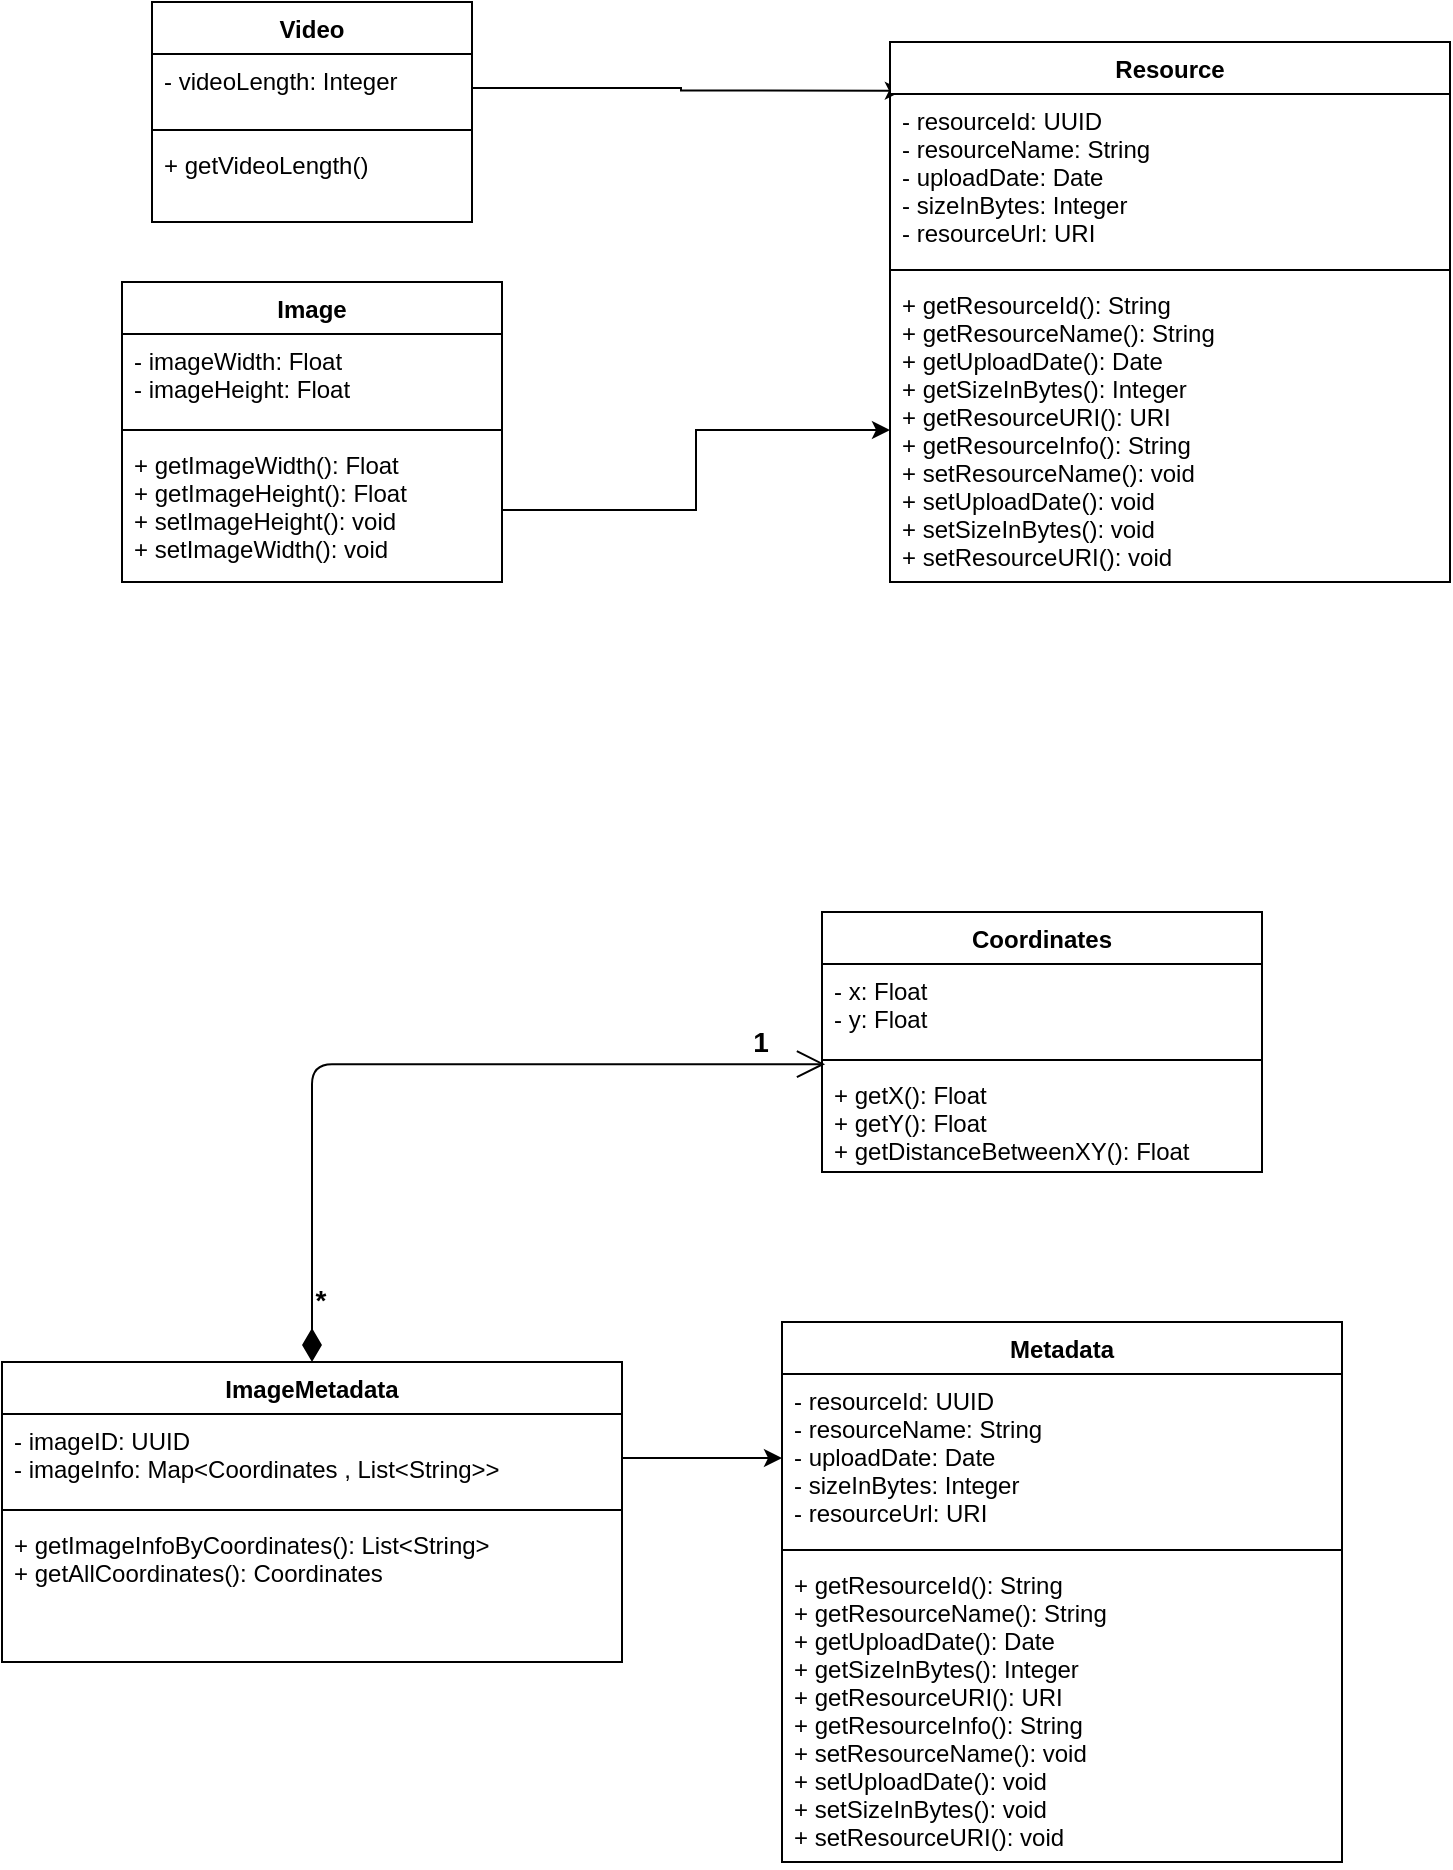 <mxfile version="14.5.1" type="github">
  <diagram id="_sDNrL10AUSJifHvgnsC" name="Page-1">
    <mxGraphModel dx="2031" dy="1190" grid="1" gridSize="10" guides="1" tooltips="1" connect="1" arrows="1" fold="1" page="1" pageScale="1" pageWidth="827" pageHeight="1169" math="0" shadow="0">
      <root>
        <mxCell id="0" />
        <mxCell id="1" parent="0" />
        <mxCell id="vhNg0i442V6qFYGz1hZX-9" style="edgeStyle=orthogonalEdgeStyle;rounded=0;orthogonalLoop=1;jettySize=auto;html=1;" edge="1" parent="1" source="-dmqIPmsJhzEoFDKgp8E-4" target="vhNg0i442V6qFYGz1hZX-8">
          <mxGeometry relative="1" as="geometry" />
        </mxCell>
        <mxCell id="-dmqIPmsJhzEoFDKgp8E-1" value="Image" style="swimlane;fontStyle=1;align=center;verticalAlign=top;childLayout=stackLayout;horizontal=1;startSize=26;horizontalStack=0;resizeParent=1;resizeParentMax=0;resizeLast=0;collapsible=1;marginBottom=0;" parent="1" vertex="1">
          <mxGeometry x="400" y="270" width="190" height="150" as="geometry" />
        </mxCell>
        <mxCell id="-dmqIPmsJhzEoFDKgp8E-2" value="- imageWidth: Float&#xa;- imageHeight: Float&#xa;" style="text;strokeColor=none;fillColor=none;align=left;verticalAlign=top;spacingLeft=4;spacingRight=4;overflow=hidden;rotatable=0;points=[[0,0.5],[1,0.5]];portConstraint=eastwest;" parent="-dmqIPmsJhzEoFDKgp8E-1" vertex="1">
          <mxGeometry y="26" width="190" height="44" as="geometry" />
        </mxCell>
        <mxCell id="-dmqIPmsJhzEoFDKgp8E-3" value="" style="line;strokeWidth=1;fillColor=none;align=left;verticalAlign=middle;spacingTop=-1;spacingLeft=3;spacingRight=3;rotatable=0;labelPosition=right;points=[];portConstraint=eastwest;" parent="-dmqIPmsJhzEoFDKgp8E-1" vertex="1">
          <mxGeometry y="70" width="190" height="8" as="geometry" />
        </mxCell>
        <mxCell id="-dmqIPmsJhzEoFDKgp8E-4" value="+ getImageWidth(): Float&#xa;+ getImageHeight(): Float&#xa;+ setImageHeight(): void&#xa;+ setImageWidth(): void" style="text;strokeColor=none;fillColor=none;align=left;verticalAlign=top;spacingLeft=4;spacingRight=4;overflow=hidden;rotatable=0;points=[[0,0.5],[1,0.5]];portConstraint=eastwest;" parent="-dmqIPmsJhzEoFDKgp8E-1" vertex="1">
          <mxGeometry y="78" width="190" height="72" as="geometry" />
        </mxCell>
        <mxCell id="vhNg0i442V6qFYGz1hZX-10" style="edgeStyle=orthogonalEdgeStyle;rounded=0;orthogonalLoop=1;jettySize=auto;html=1;entryX=0.023;entryY=-0.02;entryDx=0;entryDy=0;entryPerimeter=0;exitX=1;exitY=0.5;exitDx=0;exitDy=0;" edge="1" parent="1" source="vhNg0i442V6qFYGz1hZX-2" target="vhNg0i442V6qFYGz1hZX-6">
          <mxGeometry relative="1" as="geometry">
            <mxPoint x="770" y="310" as="targetPoint" />
          </mxGeometry>
        </mxCell>
        <mxCell id="vhNg0i442V6qFYGz1hZX-1" value="Video" style="swimlane;fontStyle=1;align=center;verticalAlign=top;childLayout=stackLayout;horizontal=1;startSize=26;horizontalStack=0;resizeParent=1;resizeParentMax=0;resizeLast=0;collapsible=1;marginBottom=0;" vertex="1" parent="1">
          <mxGeometry x="415" y="130" width="160" height="110" as="geometry" />
        </mxCell>
        <mxCell id="vhNg0i442V6qFYGz1hZX-2" value="- videoLength: Integer&#xa;" style="text;strokeColor=none;fillColor=none;align=left;verticalAlign=top;spacingLeft=4;spacingRight=4;overflow=hidden;rotatable=0;points=[[0,0.5],[1,0.5]];portConstraint=eastwest;" vertex="1" parent="vhNg0i442V6qFYGz1hZX-1">
          <mxGeometry y="26" width="160" height="34" as="geometry" />
        </mxCell>
        <mxCell id="vhNg0i442V6qFYGz1hZX-3" value="" style="line;strokeWidth=1;fillColor=none;align=left;verticalAlign=middle;spacingTop=-1;spacingLeft=3;spacingRight=3;rotatable=0;labelPosition=right;points=[];portConstraint=eastwest;" vertex="1" parent="vhNg0i442V6qFYGz1hZX-1">
          <mxGeometry y="60" width="160" height="8" as="geometry" />
        </mxCell>
        <mxCell id="vhNg0i442V6qFYGz1hZX-4" value="+ getVideoLength()&#xa;" style="text;strokeColor=none;fillColor=none;align=left;verticalAlign=top;spacingLeft=4;spacingRight=4;overflow=hidden;rotatable=0;points=[[0,0.5],[1,0.5]];portConstraint=eastwest;" vertex="1" parent="vhNg0i442V6qFYGz1hZX-1">
          <mxGeometry y="68" width="160" height="42" as="geometry" />
        </mxCell>
        <mxCell id="vhNg0i442V6qFYGz1hZX-5" value="Resource" style="swimlane;fontStyle=1;align=center;verticalAlign=top;childLayout=stackLayout;horizontal=1;startSize=26;horizontalStack=0;resizeParent=1;resizeParentMax=0;resizeLast=0;collapsible=1;marginBottom=0;" vertex="1" parent="1">
          <mxGeometry x="784" y="150" width="280" height="270" as="geometry" />
        </mxCell>
        <mxCell id="vhNg0i442V6qFYGz1hZX-6" value="- resourceId: UUID&#xa;- resourceName: String&#xa;- uploadDate: Date&#xa;- sizeInBytes: Integer&#xa;- resourceUrl: URI" style="text;strokeColor=none;fillColor=none;align=left;verticalAlign=top;spacingLeft=4;spacingRight=4;overflow=hidden;rotatable=0;points=[[0,0.5],[1,0.5]];portConstraint=eastwest;" vertex="1" parent="vhNg0i442V6qFYGz1hZX-5">
          <mxGeometry y="26" width="280" height="84" as="geometry" />
        </mxCell>
        <mxCell id="vhNg0i442V6qFYGz1hZX-7" value="" style="line;strokeWidth=1;fillColor=none;align=left;verticalAlign=middle;spacingTop=-1;spacingLeft=3;spacingRight=3;rotatable=0;labelPosition=right;points=[];portConstraint=eastwest;" vertex="1" parent="vhNg0i442V6qFYGz1hZX-5">
          <mxGeometry y="110" width="280" height="8" as="geometry" />
        </mxCell>
        <mxCell id="vhNg0i442V6qFYGz1hZX-8" value="+ getResourceId(): String&#xa;+ getResourceName(): String&#xa;+ getUploadDate(): Date&#xa;+ getSizeInBytes(): Integer&#xa;+ getResourceURI(): URI&#xa;+ getResourceInfo(): String&#xa;+ setResourceName(): void&#xa;+ setUploadDate(): void&#xa;+ setSizeInBytes(): void&#xa;+ setResourceURI(): void&#xa;" style="text;strokeColor=none;fillColor=none;align=left;verticalAlign=top;spacingLeft=4;spacingRight=4;overflow=hidden;rotatable=0;points=[[0,0.5],[1,0.5]];portConstraint=eastwest;" vertex="1" parent="vhNg0i442V6qFYGz1hZX-5">
          <mxGeometry y="118" width="280" height="152" as="geometry" />
        </mxCell>
        <mxCell id="vhNg0i442V6qFYGz1hZX-11" style="edgeStyle=orthogonalEdgeStyle;rounded=0;orthogonalLoop=1;jettySize=auto;html=1;exitX=1;exitY=0.5;exitDx=0;exitDy=0;entryX=0;entryY=0.5;entryDx=0;entryDy=0;" edge="1" source="vhNg0i442V6qFYGz1hZX-13" target="vhNg0i442V6qFYGz1hZX-22" parent="1">
          <mxGeometry relative="1" as="geometry" />
        </mxCell>
        <mxCell id="vhNg0i442V6qFYGz1hZX-12" value="ImageMetadata" style="swimlane;fontStyle=1;align=center;verticalAlign=top;childLayout=stackLayout;horizontal=1;startSize=26;horizontalStack=0;resizeParent=1;resizeParentMax=0;resizeLast=0;collapsible=1;marginBottom=0;" vertex="1" parent="1">
          <mxGeometry x="340" y="810" width="310" height="150" as="geometry" />
        </mxCell>
        <mxCell id="vhNg0i442V6qFYGz1hZX-13" value="- imageID: UUID&#xa;- imageInfo: Map&lt;Coordinates , List&lt;String&gt;&gt;" style="text;strokeColor=none;fillColor=none;align=left;verticalAlign=top;spacingLeft=4;spacingRight=4;overflow=hidden;rotatable=0;points=[[0,0.5],[1,0.5]];portConstraint=eastwest;" vertex="1" parent="vhNg0i442V6qFYGz1hZX-12">
          <mxGeometry y="26" width="310" height="44" as="geometry" />
        </mxCell>
        <mxCell id="vhNg0i442V6qFYGz1hZX-14" value="" style="line;strokeWidth=1;fillColor=none;align=left;verticalAlign=middle;spacingTop=-1;spacingLeft=3;spacingRight=3;rotatable=0;labelPosition=right;points=[];portConstraint=eastwest;" vertex="1" parent="vhNg0i442V6qFYGz1hZX-12">
          <mxGeometry y="70" width="310" height="8" as="geometry" />
        </mxCell>
        <mxCell id="vhNg0i442V6qFYGz1hZX-15" value="+ getImageInfoByCoordinates(): List&lt;String&gt;&#xa;+ getAllCoordinates(): Coordinates&#xa;" style="text;strokeColor=none;fillColor=none;align=left;verticalAlign=top;spacingLeft=4;spacingRight=4;overflow=hidden;rotatable=0;points=[[0,0.5],[1,0.5]];portConstraint=eastwest;" vertex="1" parent="vhNg0i442V6qFYGz1hZX-12">
          <mxGeometry y="78" width="310" height="72" as="geometry" />
        </mxCell>
        <mxCell id="vhNg0i442V6qFYGz1hZX-21" value="Metadata" style="swimlane;fontStyle=1;align=center;verticalAlign=top;childLayout=stackLayout;horizontal=1;startSize=26;horizontalStack=0;resizeParent=1;resizeParentMax=0;resizeLast=0;collapsible=1;marginBottom=0;" vertex="1" parent="1">
          <mxGeometry x="730" y="790" width="280" height="270" as="geometry" />
        </mxCell>
        <mxCell id="vhNg0i442V6qFYGz1hZX-22" value="- resourceId: UUID&#xa;- resourceName: String&#xa;- uploadDate: Date&#xa;- sizeInBytes: Integer&#xa;- resourceUrl: URI" style="text;strokeColor=none;fillColor=none;align=left;verticalAlign=top;spacingLeft=4;spacingRight=4;overflow=hidden;rotatable=0;points=[[0,0.5],[1,0.5]];portConstraint=eastwest;" vertex="1" parent="vhNg0i442V6qFYGz1hZX-21">
          <mxGeometry y="26" width="280" height="84" as="geometry" />
        </mxCell>
        <mxCell id="vhNg0i442V6qFYGz1hZX-23" value="" style="line;strokeWidth=1;fillColor=none;align=left;verticalAlign=middle;spacingTop=-1;spacingLeft=3;spacingRight=3;rotatable=0;labelPosition=right;points=[];portConstraint=eastwest;" vertex="1" parent="vhNg0i442V6qFYGz1hZX-21">
          <mxGeometry y="110" width="280" height="8" as="geometry" />
        </mxCell>
        <mxCell id="vhNg0i442V6qFYGz1hZX-24" value="+ getResourceId(): String&#xa;+ getResourceName(): String&#xa;+ getUploadDate(): Date&#xa;+ getSizeInBytes(): Integer&#xa;+ getResourceURI(): URI&#xa;+ getResourceInfo(): String&#xa;+ setResourceName(): void&#xa;+ setUploadDate(): void&#xa;+ setSizeInBytes(): void&#xa;+ setResourceURI(): void&#xa;" style="text;strokeColor=none;fillColor=none;align=left;verticalAlign=top;spacingLeft=4;spacingRight=4;overflow=hidden;rotatable=0;points=[[0,0.5],[1,0.5]];portConstraint=eastwest;" vertex="1" parent="vhNg0i442V6qFYGz1hZX-21">
          <mxGeometry y="118" width="280" height="152" as="geometry" />
        </mxCell>
        <mxCell id="vhNg0i442V6qFYGz1hZX-25" value="Coordinates" style="swimlane;fontStyle=1;align=center;verticalAlign=top;childLayout=stackLayout;horizontal=1;startSize=26;horizontalStack=0;resizeParent=1;resizeParentMax=0;resizeLast=0;collapsible=1;marginBottom=0;" vertex="1" parent="1">
          <mxGeometry x="750" y="585" width="220" height="130" as="geometry" />
        </mxCell>
        <mxCell id="vhNg0i442V6qFYGz1hZX-26" value="- x: Float&#xa;- y: Float" style="text;strokeColor=none;fillColor=none;align=left;verticalAlign=top;spacingLeft=4;spacingRight=4;overflow=hidden;rotatable=0;points=[[0,0.5],[1,0.5]];portConstraint=eastwest;" vertex="1" parent="vhNg0i442V6qFYGz1hZX-25">
          <mxGeometry y="26" width="220" height="44" as="geometry" />
        </mxCell>
        <mxCell id="vhNg0i442V6qFYGz1hZX-27" value="" style="line;strokeWidth=1;fillColor=none;align=left;verticalAlign=middle;spacingTop=-1;spacingLeft=3;spacingRight=3;rotatable=0;labelPosition=right;points=[];portConstraint=eastwest;" vertex="1" parent="vhNg0i442V6qFYGz1hZX-25">
          <mxGeometry y="70" width="220" height="8" as="geometry" />
        </mxCell>
        <mxCell id="vhNg0i442V6qFYGz1hZX-28" value="+ getX(): Float&#xa;+ getY(): Float&#xa;+ getDistanceBetweenXY(): Float" style="text;strokeColor=none;fillColor=none;align=left;verticalAlign=top;spacingLeft=4;spacingRight=4;overflow=hidden;rotatable=0;points=[[0,0.5],[1,0.5]];portConstraint=eastwest;" vertex="1" parent="vhNg0i442V6qFYGz1hZX-25">
          <mxGeometry y="78" width="220" height="52" as="geometry" />
        </mxCell>
        <mxCell id="vhNg0i442V6qFYGz1hZX-32" value="" style="endArrow=open;html=1;endSize=12;startArrow=diamondThin;startSize=14;startFill=1;edgeStyle=orthogonalEdgeStyle;align=left;verticalAlign=bottom;entryX=0.007;entryY=-0.037;entryDx=0;entryDy=0;entryPerimeter=0;exitX=0.5;exitY=0;exitDx=0;exitDy=0;" edge="1" parent="1" source="vhNg0i442V6qFYGz1hZX-12" target="vhNg0i442V6qFYGz1hZX-28">
          <mxGeometry x="-0.814" y="-5" relative="1" as="geometry">
            <mxPoint x="195" y="679.58" as="sourcePoint" />
            <mxPoint x="355" y="679.58" as="targetPoint" />
            <mxPoint as="offset" />
          </mxGeometry>
        </mxCell>
        <mxCell id="vhNg0i442V6qFYGz1hZX-35" value="*" style="edgeLabel;html=1;align=center;verticalAlign=middle;resizable=0;points=[];fontStyle=1;fontSize=14;" vertex="1" connectable="0" parent="vhNg0i442V6qFYGz1hZX-32">
          <mxGeometry x="-0.847" y="-4" relative="1" as="geometry">
            <mxPoint as="offset" />
          </mxGeometry>
        </mxCell>
        <mxCell id="vhNg0i442V6qFYGz1hZX-37" value="1" style="edgeLabel;html=1;align=center;verticalAlign=middle;resizable=0;points=[];fontSize=14;fontStyle=1" vertex="1" connectable="0" parent="vhNg0i442V6qFYGz1hZX-32">
          <mxGeometry x="0.838" y="-2" relative="1" as="geometry">
            <mxPoint y="-13.08" as="offset" />
          </mxGeometry>
        </mxCell>
      </root>
    </mxGraphModel>
  </diagram>
</mxfile>
